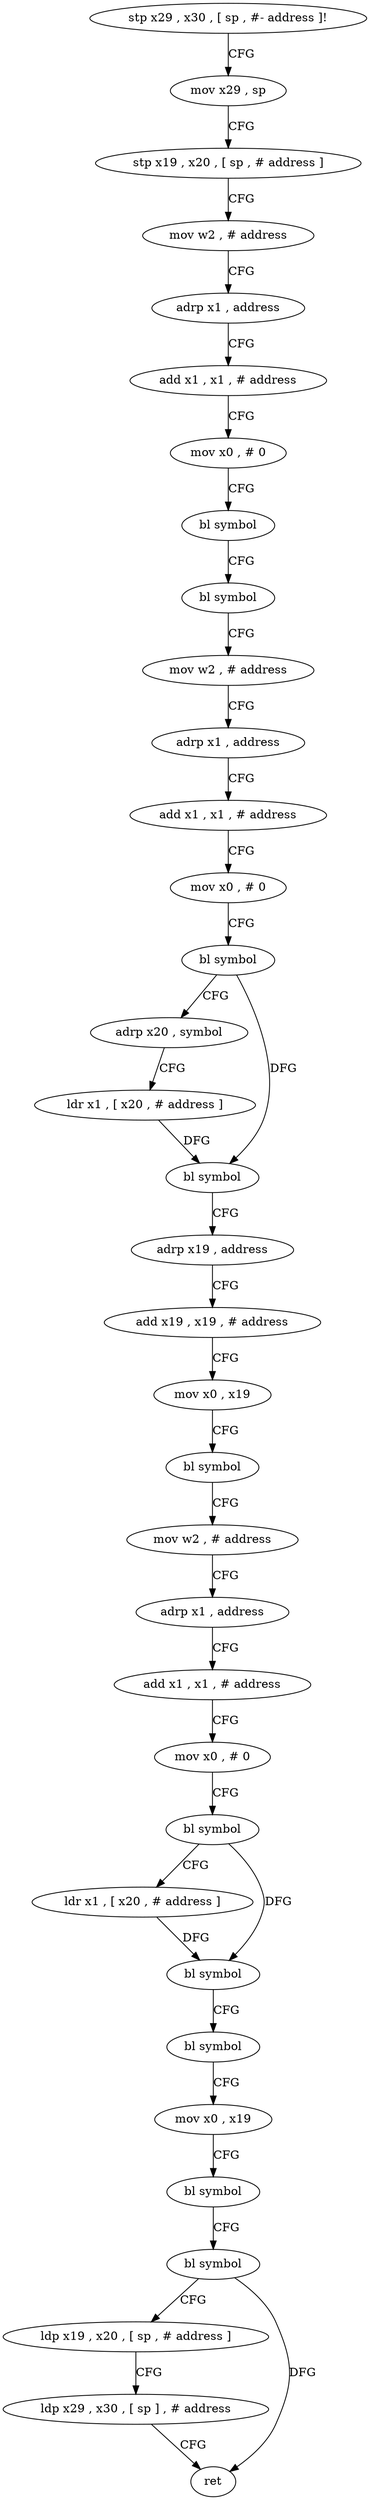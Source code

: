 digraph "func" {
"4217576" [label = "stp x29 , x30 , [ sp , #- address ]!" ]
"4217580" [label = "mov x29 , sp" ]
"4217584" [label = "stp x19 , x20 , [ sp , # address ]" ]
"4217588" [label = "mov w2 , # address" ]
"4217592" [label = "adrp x1 , address" ]
"4217596" [label = "add x1 , x1 , # address" ]
"4217600" [label = "mov x0 , # 0" ]
"4217604" [label = "bl symbol" ]
"4217608" [label = "bl symbol" ]
"4217612" [label = "mov w2 , # address" ]
"4217616" [label = "adrp x1 , address" ]
"4217620" [label = "add x1 , x1 , # address" ]
"4217624" [label = "mov x0 , # 0" ]
"4217628" [label = "bl symbol" ]
"4217632" [label = "adrp x20 , symbol" ]
"4217636" [label = "ldr x1 , [ x20 , # address ]" ]
"4217640" [label = "bl symbol" ]
"4217644" [label = "adrp x19 , address" ]
"4217648" [label = "add x19 , x19 , # address" ]
"4217652" [label = "mov x0 , x19" ]
"4217656" [label = "bl symbol" ]
"4217660" [label = "mov w2 , # address" ]
"4217664" [label = "adrp x1 , address" ]
"4217668" [label = "add x1 , x1 , # address" ]
"4217672" [label = "mov x0 , # 0" ]
"4217676" [label = "bl symbol" ]
"4217680" [label = "ldr x1 , [ x20 , # address ]" ]
"4217684" [label = "bl symbol" ]
"4217688" [label = "bl symbol" ]
"4217692" [label = "mov x0 , x19" ]
"4217696" [label = "bl symbol" ]
"4217700" [label = "bl symbol" ]
"4217704" [label = "ldp x19 , x20 , [ sp , # address ]" ]
"4217708" [label = "ldp x29 , x30 , [ sp ] , # address" ]
"4217712" [label = "ret" ]
"4217576" -> "4217580" [ label = "CFG" ]
"4217580" -> "4217584" [ label = "CFG" ]
"4217584" -> "4217588" [ label = "CFG" ]
"4217588" -> "4217592" [ label = "CFG" ]
"4217592" -> "4217596" [ label = "CFG" ]
"4217596" -> "4217600" [ label = "CFG" ]
"4217600" -> "4217604" [ label = "CFG" ]
"4217604" -> "4217608" [ label = "CFG" ]
"4217608" -> "4217612" [ label = "CFG" ]
"4217612" -> "4217616" [ label = "CFG" ]
"4217616" -> "4217620" [ label = "CFG" ]
"4217620" -> "4217624" [ label = "CFG" ]
"4217624" -> "4217628" [ label = "CFG" ]
"4217628" -> "4217632" [ label = "CFG" ]
"4217628" -> "4217640" [ label = "DFG" ]
"4217632" -> "4217636" [ label = "CFG" ]
"4217636" -> "4217640" [ label = "DFG" ]
"4217640" -> "4217644" [ label = "CFG" ]
"4217644" -> "4217648" [ label = "CFG" ]
"4217648" -> "4217652" [ label = "CFG" ]
"4217652" -> "4217656" [ label = "CFG" ]
"4217656" -> "4217660" [ label = "CFG" ]
"4217660" -> "4217664" [ label = "CFG" ]
"4217664" -> "4217668" [ label = "CFG" ]
"4217668" -> "4217672" [ label = "CFG" ]
"4217672" -> "4217676" [ label = "CFG" ]
"4217676" -> "4217680" [ label = "CFG" ]
"4217676" -> "4217684" [ label = "DFG" ]
"4217680" -> "4217684" [ label = "DFG" ]
"4217684" -> "4217688" [ label = "CFG" ]
"4217688" -> "4217692" [ label = "CFG" ]
"4217692" -> "4217696" [ label = "CFG" ]
"4217696" -> "4217700" [ label = "CFG" ]
"4217700" -> "4217704" [ label = "CFG" ]
"4217700" -> "4217712" [ label = "DFG" ]
"4217704" -> "4217708" [ label = "CFG" ]
"4217708" -> "4217712" [ label = "CFG" ]
}
